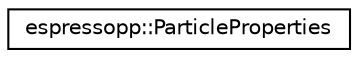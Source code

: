digraph G
{
  edge [fontname="Helvetica",fontsize="10",labelfontname="Helvetica",labelfontsize="10"];
  node [fontname="Helvetica",fontsize="10",shape=record];
  rankdir="LR";
  Node1 [label="espressopp::ParticleProperties",height=0.2,width=0.4,color="black", fillcolor="white", style="filled",URL="$structespressopp_1_1ParticleProperties.html"];
}
